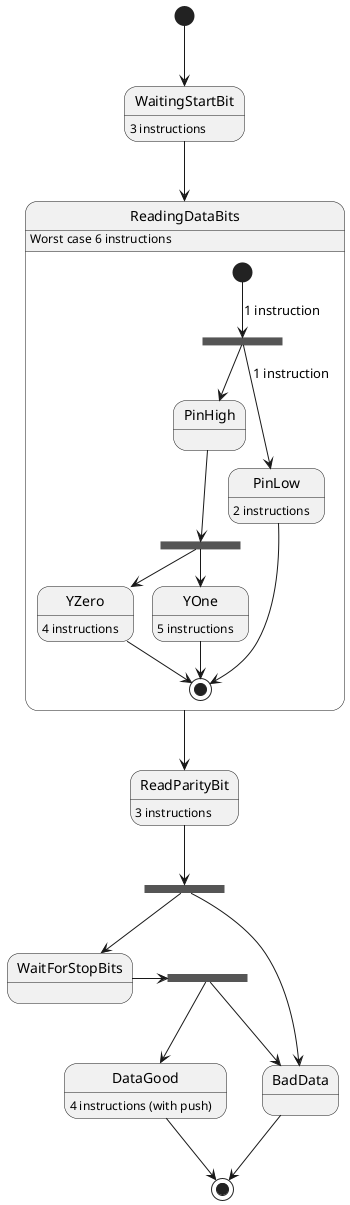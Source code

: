 @startuml

[*] --> WaitingStartBit
WaitingStartBit --> ReadingDataBits
WaitingStartBit : 3 instructions
state ReadingDataBits {
  
  state pin_fork <<fork>>
  [*] --> pin_fork : 1 instruction
  pin_fork --> PinHigh
  state y_fork <<fork>>
  PinHigh --> y_fork
  y_fork --> YZero
  y_fork --> YOne

  YZero --> [*]
  YZero : 4 instructions
  YOne --> [*]
  YOne : 5 instructions

  pin_fork --> PinLow : 1 instruction
  PinLow : 2 instructions
  
  PinLow --> [*]
  

}
ReadingDataBits --> ReadParityBit
ReadingDataBits : Worst case 6 instructions
state parity_fork <<fork>>
state stop_fork <<fork>>

ReadParityBit --> parity_fork
ReadParityBit : 3 instructions
parity_fork --> BadData
parity_fork --> WaitForStopBits

WaitForStopBits -> stop_fork
stop_fork --> DataGood
stop_fork --> BadData
BadData --> [*]
DataGood --> [*]
DataGood : 4 instructions (with push)


@enduml

